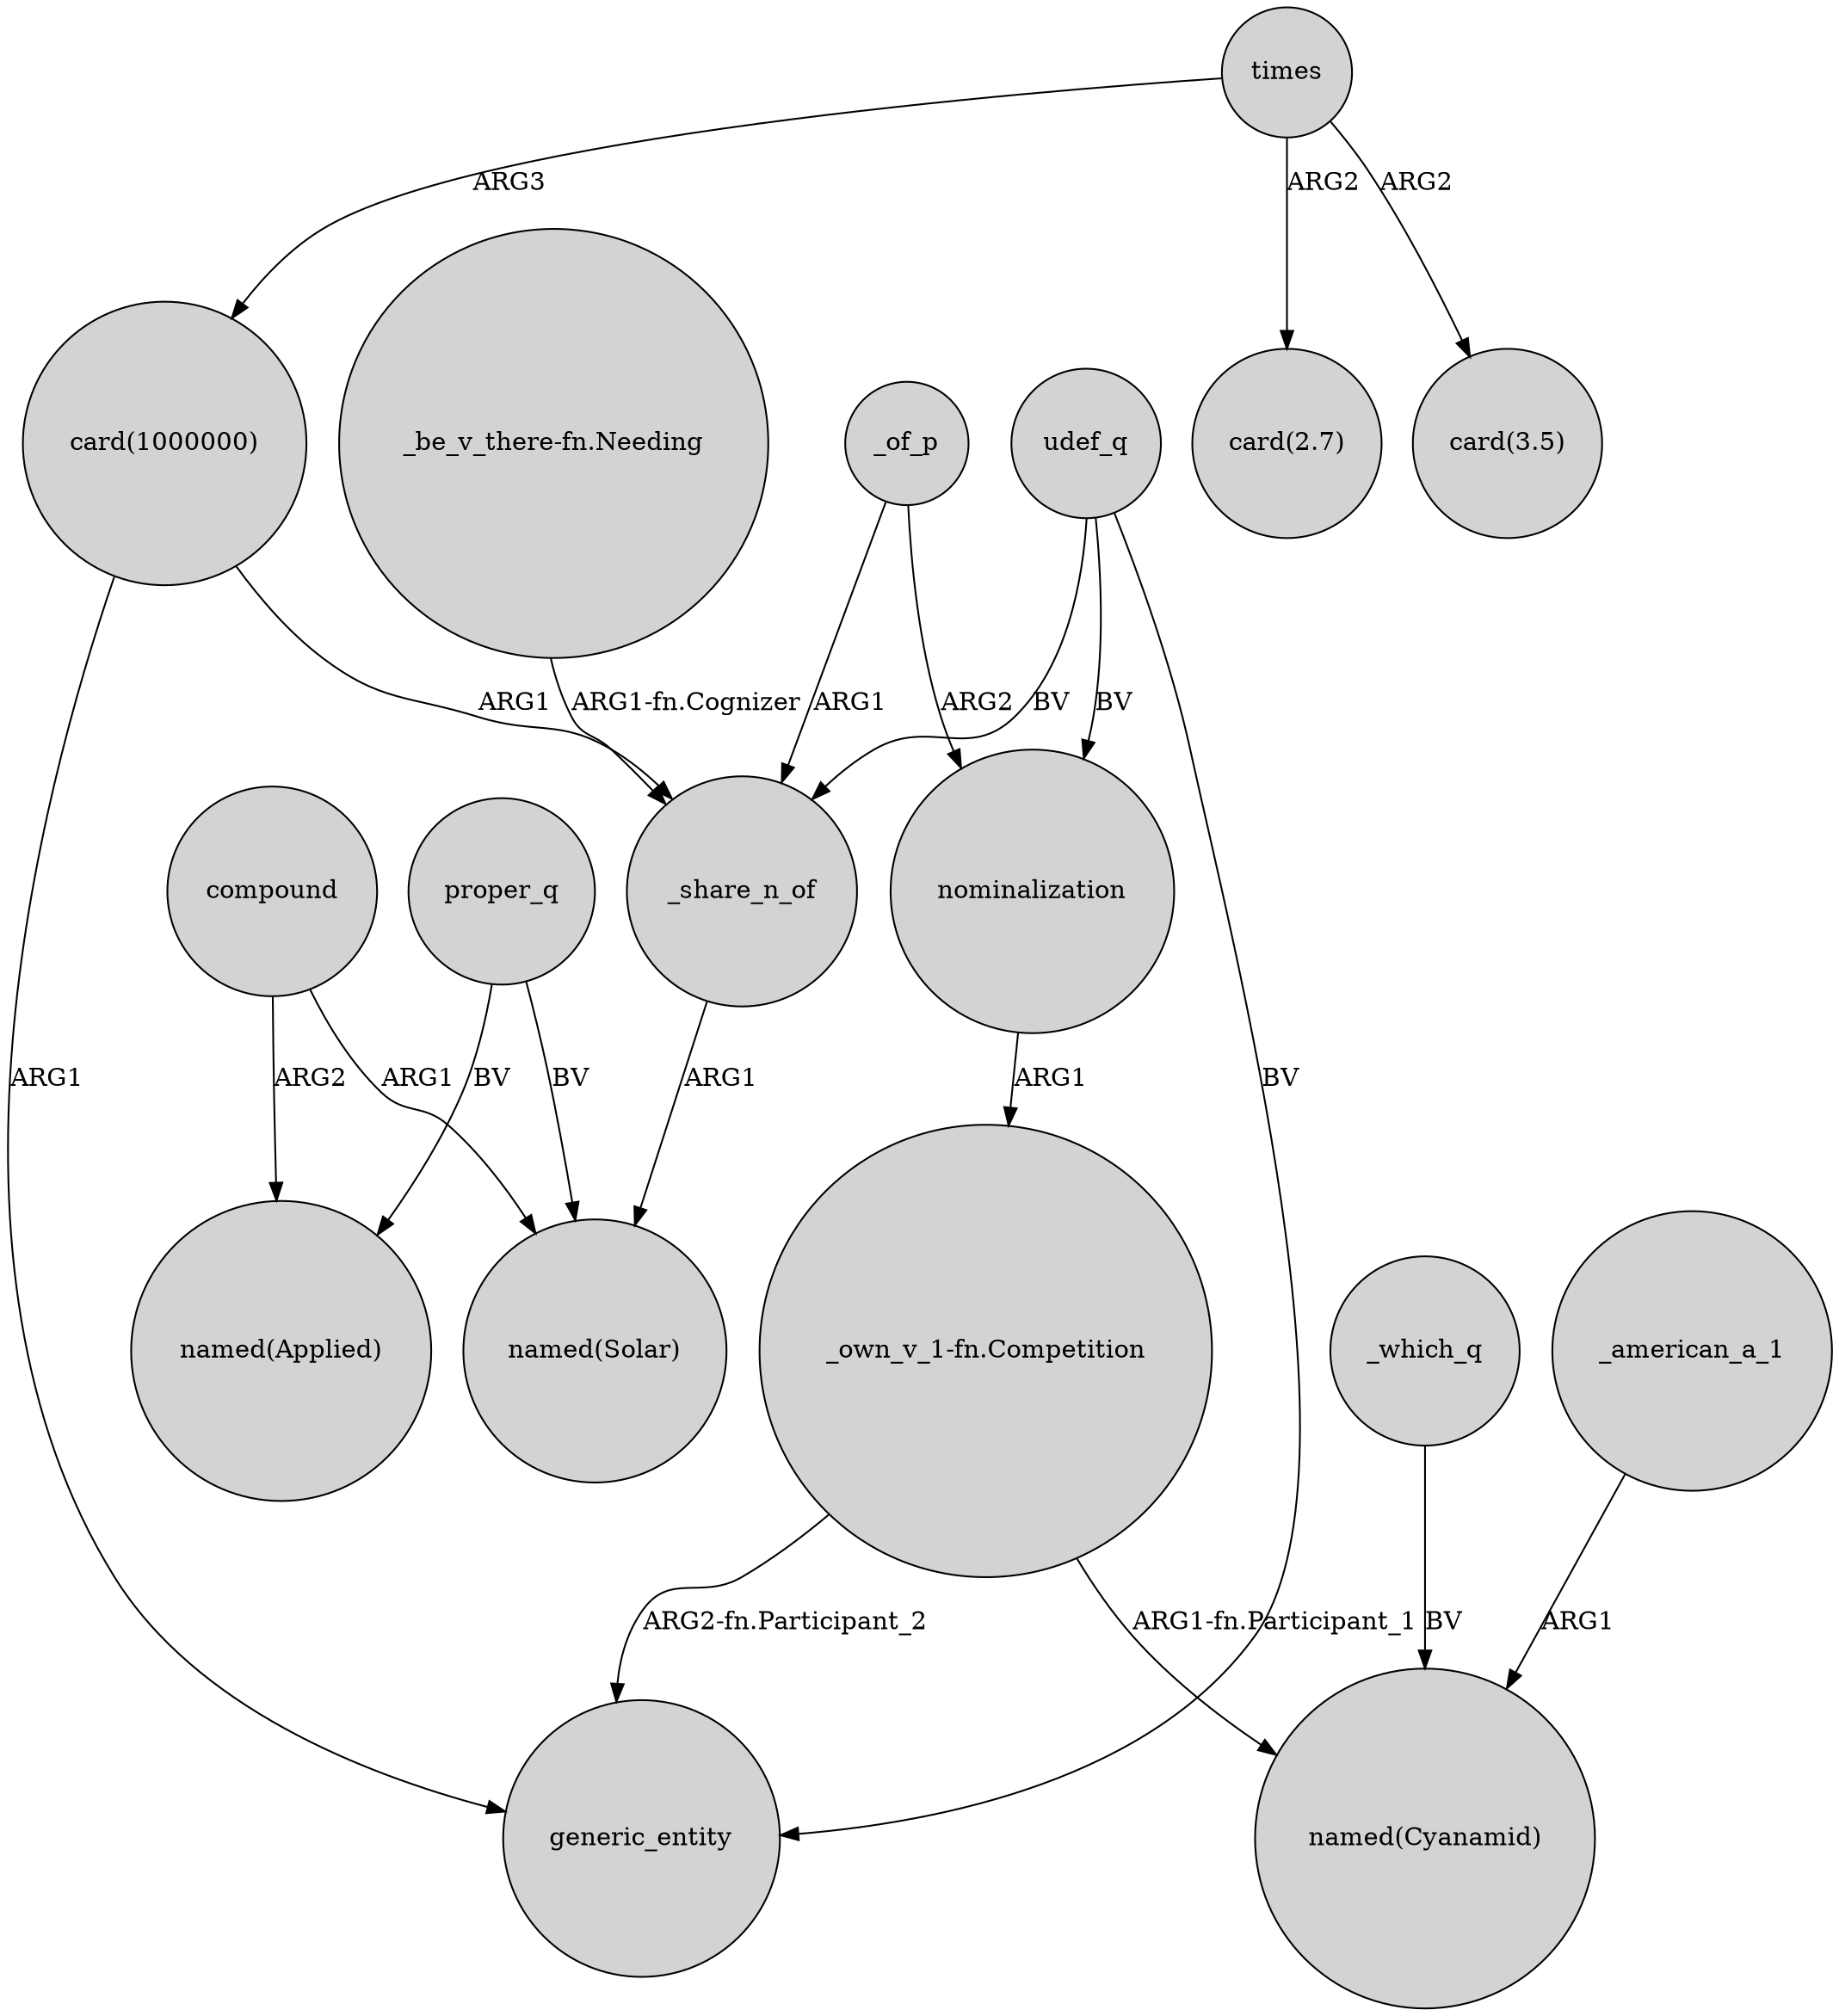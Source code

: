 digraph {
	node [shape=circle style=filled]
	_of_p -> _share_n_of [label=ARG1]
	_which_q -> "named(Cyanamid)" [label=BV]
	times -> "card(2.7)" [label=ARG2]
	proper_q -> "named(Solar)" [label=BV]
	"_own_v_1-fn.Competition" -> generic_entity [label="ARG2-fn.Participant_2"]
	udef_q -> nominalization [label=BV]
	times -> "card(1000000)" [label=ARG3]
	"_own_v_1-fn.Competition" -> "named(Cyanamid)" [label="ARG1-fn.Participant_1"]
	nominalization -> "_own_v_1-fn.Competition" [label=ARG1]
	proper_q -> "named(Applied)" [label=BV]
	compound -> "named(Applied)" [label=ARG2]
	_american_a_1 -> "named(Cyanamid)" [label=ARG1]
	"_be_v_there-fn.Needing" -> _share_n_of [label="ARG1-fn.Cognizer"]
	udef_q -> generic_entity [label=BV]
	_of_p -> nominalization [label=ARG2]
	compound -> "named(Solar)" [label=ARG1]
	"card(1000000)" -> generic_entity [label=ARG1]
	udef_q -> _share_n_of [label=BV]
	"card(1000000)" -> _share_n_of [label=ARG1]
	times -> "card(3.5)" [label=ARG2]
	_share_n_of -> "named(Solar)" [label=ARG1]
}
